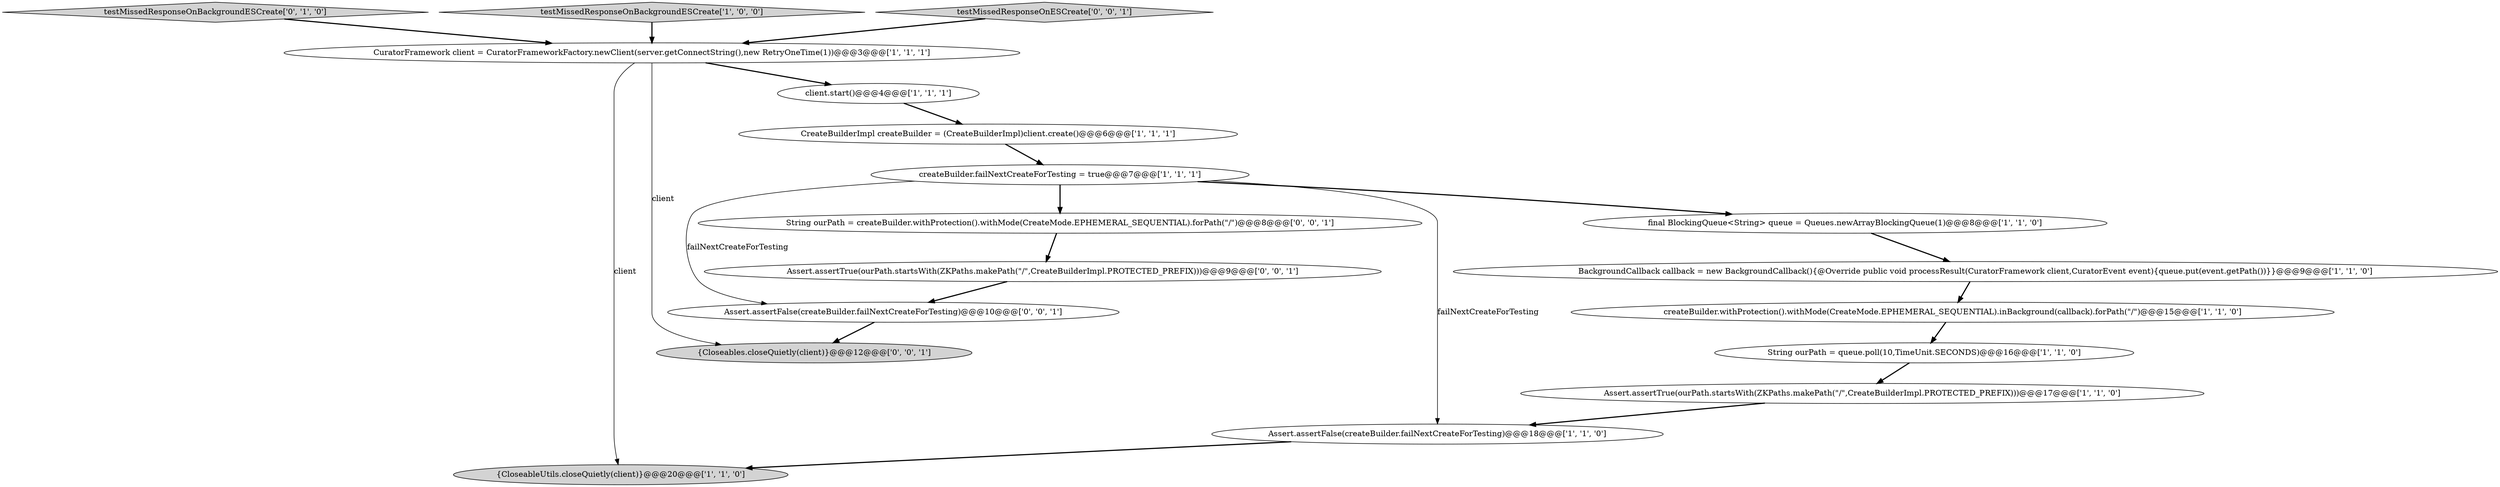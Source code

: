 digraph {
17 [style = filled, label = "{Closeables.closeQuietly(client)}@@@12@@@['0', '0', '1']", fillcolor = lightgray, shape = ellipse image = "AAA0AAABBB3BBB"];
9 [style = filled, label = "BackgroundCallback callback = new BackgroundCallback(){@Override public void processResult(CuratorFramework client,CuratorEvent event){queue.put(event.getPath())}}@@@9@@@['1', '1', '0']", fillcolor = white, shape = ellipse image = "AAA0AAABBB1BBB"];
12 [style = filled, label = "testMissedResponseOnBackgroundESCreate['0', '1', '0']", fillcolor = lightgray, shape = diamond image = "AAA0AAABBB2BBB"];
6 [style = filled, label = "String ourPath = queue.poll(10,TimeUnit.SECONDS)@@@16@@@['1', '1', '0']", fillcolor = white, shape = ellipse image = "AAA0AAABBB1BBB"];
0 [style = filled, label = "Assert.assertTrue(ourPath.startsWith(ZKPaths.makePath(\"/\",CreateBuilderImpl.PROTECTED_PREFIX)))@@@17@@@['1', '1', '0']", fillcolor = white, shape = ellipse image = "AAA0AAABBB1BBB"];
15 [style = filled, label = "Assert.assertTrue(ourPath.startsWith(ZKPaths.makePath(\"/\",CreateBuilderImpl.PROTECTED_PREFIX)))@@@9@@@['0', '0', '1']", fillcolor = white, shape = ellipse image = "AAA0AAABBB3BBB"];
13 [style = filled, label = "Assert.assertFalse(createBuilder.failNextCreateForTesting)@@@10@@@['0', '0', '1']", fillcolor = white, shape = ellipse image = "AAA0AAABBB3BBB"];
11 [style = filled, label = "CuratorFramework client = CuratorFrameworkFactory.newClient(server.getConnectString(),new RetryOneTime(1))@@@3@@@['1', '1', '1']", fillcolor = white, shape = ellipse image = "AAA0AAABBB1BBB"];
4 [style = filled, label = "{CloseableUtils.closeQuietly(client)}@@@20@@@['1', '1', '0']", fillcolor = lightgray, shape = ellipse image = "AAA0AAABBB1BBB"];
2 [style = filled, label = "testMissedResponseOnBackgroundESCreate['1', '0', '0']", fillcolor = lightgray, shape = diamond image = "AAA0AAABBB1BBB"];
5 [style = filled, label = "createBuilder.withProtection().withMode(CreateMode.EPHEMERAL_SEQUENTIAL).inBackground(callback).forPath(\"/\")@@@15@@@['1', '1', '0']", fillcolor = white, shape = ellipse image = "AAA0AAABBB1BBB"];
16 [style = filled, label = "testMissedResponseOnESCreate['0', '0', '1']", fillcolor = lightgray, shape = diamond image = "AAA0AAABBB3BBB"];
1 [style = filled, label = "Assert.assertFalse(createBuilder.failNextCreateForTesting)@@@18@@@['1', '1', '0']", fillcolor = white, shape = ellipse image = "AAA0AAABBB1BBB"];
7 [style = filled, label = "CreateBuilderImpl createBuilder = (CreateBuilderImpl)client.create()@@@6@@@['1', '1', '1']", fillcolor = white, shape = ellipse image = "AAA0AAABBB1BBB"];
3 [style = filled, label = "final BlockingQueue<String> queue = Queues.newArrayBlockingQueue(1)@@@8@@@['1', '1', '0']", fillcolor = white, shape = ellipse image = "AAA0AAABBB1BBB"];
14 [style = filled, label = "String ourPath = createBuilder.withProtection().withMode(CreateMode.EPHEMERAL_SEQUENTIAL).forPath(\"/\")@@@8@@@['0', '0', '1']", fillcolor = white, shape = ellipse image = "AAA0AAABBB3BBB"];
8 [style = filled, label = "createBuilder.failNextCreateForTesting = true@@@7@@@['1', '1', '1']", fillcolor = white, shape = ellipse image = "AAA0AAABBB1BBB"];
10 [style = filled, label = "client.start()@@@4@@@['1', '1', '1']", fillcolor = white, shape = ellipse image = "AAA0AAABBB1BBB"];
1->4 [style = bold, label=""];
15->13 [style = bold, label=""];
16->11 [style = bold, label=""];
8->13 [style = solid, label="failNextCreateForTesting"];
8->3 [style = bold, label=""];
12->11 [style = bold, label=""];
8->14 [style = bold, label=""];
6->0 [style = bold, label=""];
7->8 [style = bold, label=""];
10->7 [style = bold, label=""];
3->9 [style = bold, label=""];
13->17 [style = bold, label=""];
8->1 [style = solid, label="failNextCreateForTesting"];
5->6 [style = bold, label=""];
11->10 [style = bold, label=""];
0->1 [style = bold, label=""];
9->5 [style = bold, label=""];
11->17 [style = solid, label="client"];
14->15 [style = bold, label=""];
2->11 [style = bold, label=""];
11->4 [style = solid, label="client"];
}
